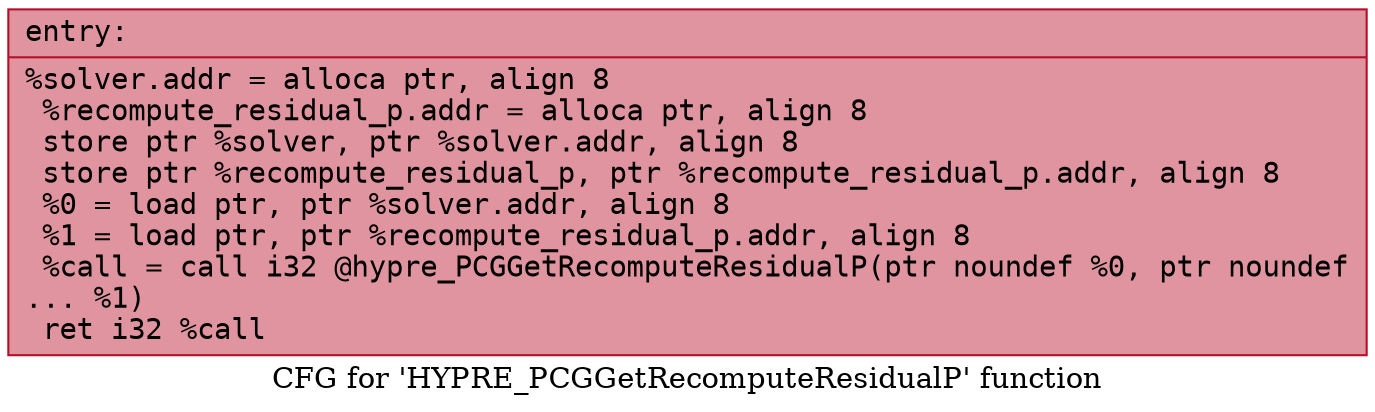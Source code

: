 digraph "CFG for 'HYPRE_PCGGetRecomputeResidualP' function" {
	label="CFG for 'HYPRE_PCGGetRecomputeResidualP' function";

	Node0x556d45bc4ad0 [shape=record,color="#b70d28ff", style=filled, fillcolor="#b70d2870" fontname="Courier",label="{entry:\l|  %solver.addr = alloca ptr, align 8\l  %recompute_residual_p.addr = alloca ptr, align 8\l  store ptr %solver, ptr %solver.addr, align 8\l  store ptr %recompute_residual_p, ptr %recompute_residual_p.addr, align 8\l  %0 = load ptr, ptr %solver.addr, align 8\l  %1 = load ptr, ptr %recompute_residual_p.addr, align 8\l  %call = call i32 @hypre_PCGGetRecomputeResidualP(ptr noundef %0, ptr noundef\l... %1)\l  ret i32 %call\l}"];
}
